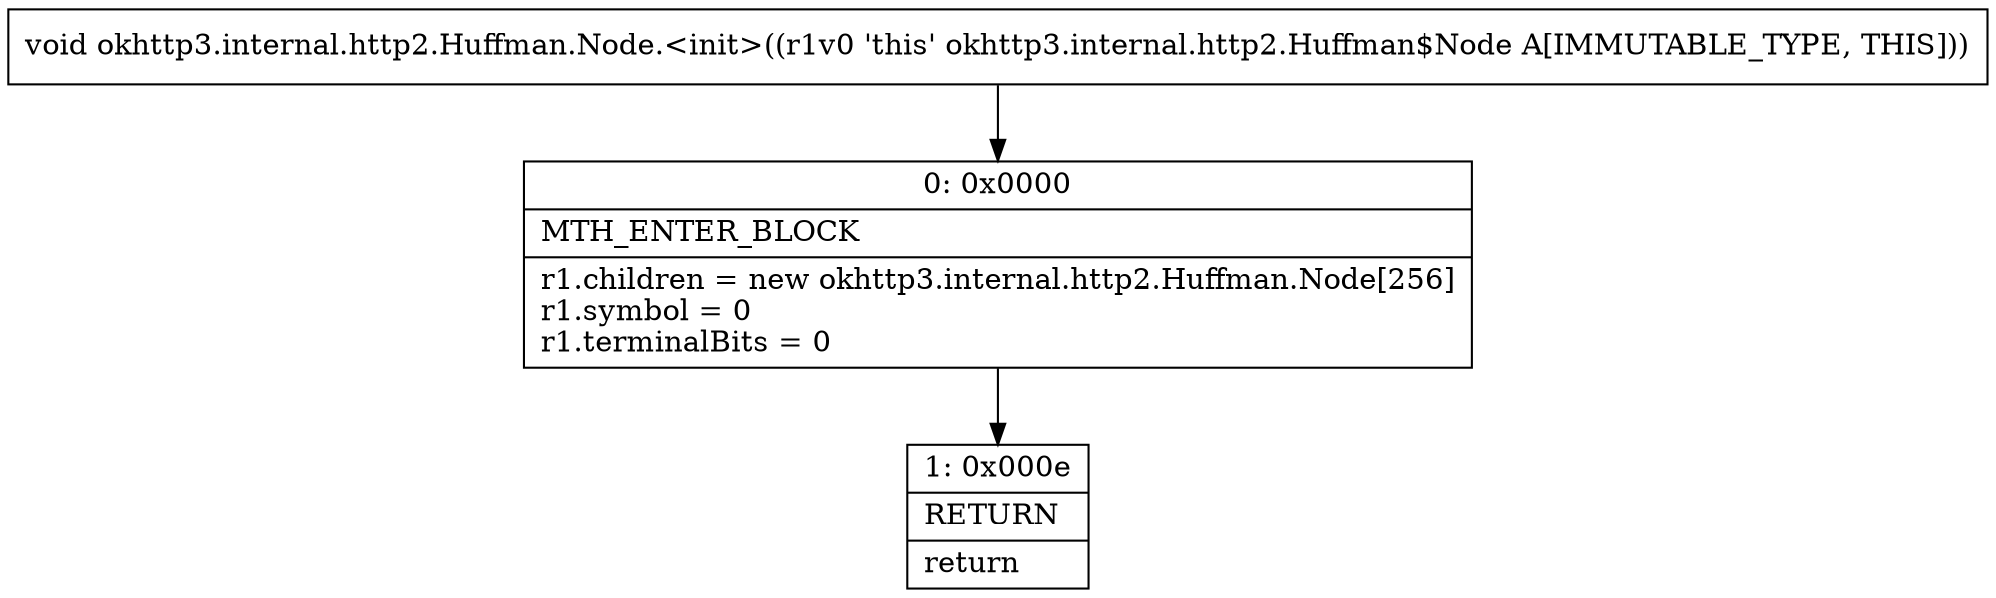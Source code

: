 digraph "CFG forokhttp3.internal.http2.Huffman.Node.\<init\>()V" {
Node_0 [shape=record,label="{0\:\ 0x0000|MTH_ENTER_BLOCK\l|r1.children = new okhttp3.internal.http2.Huffman.Node[256]\lr1.symbol = 0\lr1.terminalBits = 0\l}"];
Node_1 [shape=record,label="{1\:\ 0x000e|RETURN\l|return\l}"];
MethodNode[shape=record,label="{void okhttp3.internal.http2.Huffman.Node.\<init\>((r1v0 'this' okhttp3.internal.http2.Huffman$Node A[IMMUTABLE_TYPE, THIS])) }"];
MethodNode -> Node_0;
Node_0 -> Node_1;
}

